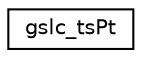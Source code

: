 digraph "Graphical Class Hierarchy"
{
  edge [fontname="Helvetica",fontsize="10",labelfontname="Helvetica",labelfontsize="10"];
  node [fontname="Helvetica",fontsize="10",shape=record];
  rankdir="LR";
  Node1 [label="gslc_tsPt",height=0.2,width=0.4,color="black", fillcolor="white", style="filled",URL="$structgslc__tsPt.html",tooltip="Define point coordinates. "];
}
